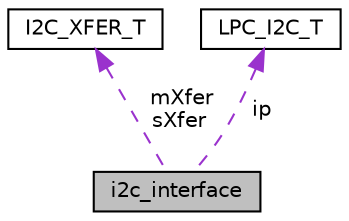 digraph "i2c_interface"
{
  edge [fontname="Helvetica",fontsize="10",labelfontname="Helvetica",labelfontsize="10"];
  node [fontname="Helvetica",fontsize="10",shape=record];
  Node1 [label="i2c_interface",height=0.2,width=0.4,color="black", fillcolor="grey75", style="filled", fontcolor="black"];
  Node2 -> Node1 [dir="back",color="darkorchid3",fontsize="10",style="dashed",label=" mXfer\nsXfer" ,fontname="Helvetica"];
  Node2 [label="I2C_XFER_T",height=0.2,width=0.4,color="black", fillcolor="white", style="filled",URL="$struct_i2_c___x_f_e_r___t.html",tooltip="Master transfer data structure definitions. "];
  Node3 -> Node1 [dir="back",color="darkorchid3",fontsize="10",style="dashed",label=" ip" ,fontname="Helvetica"];
  Node3 [label="LPC_I2C_T",height=0.2,width=0.4,color="black", fillcolor="white", style="filled",URL="$struct_l_p_c___i2_c___t.html",tooltip="I2C register block structure. "];
}
